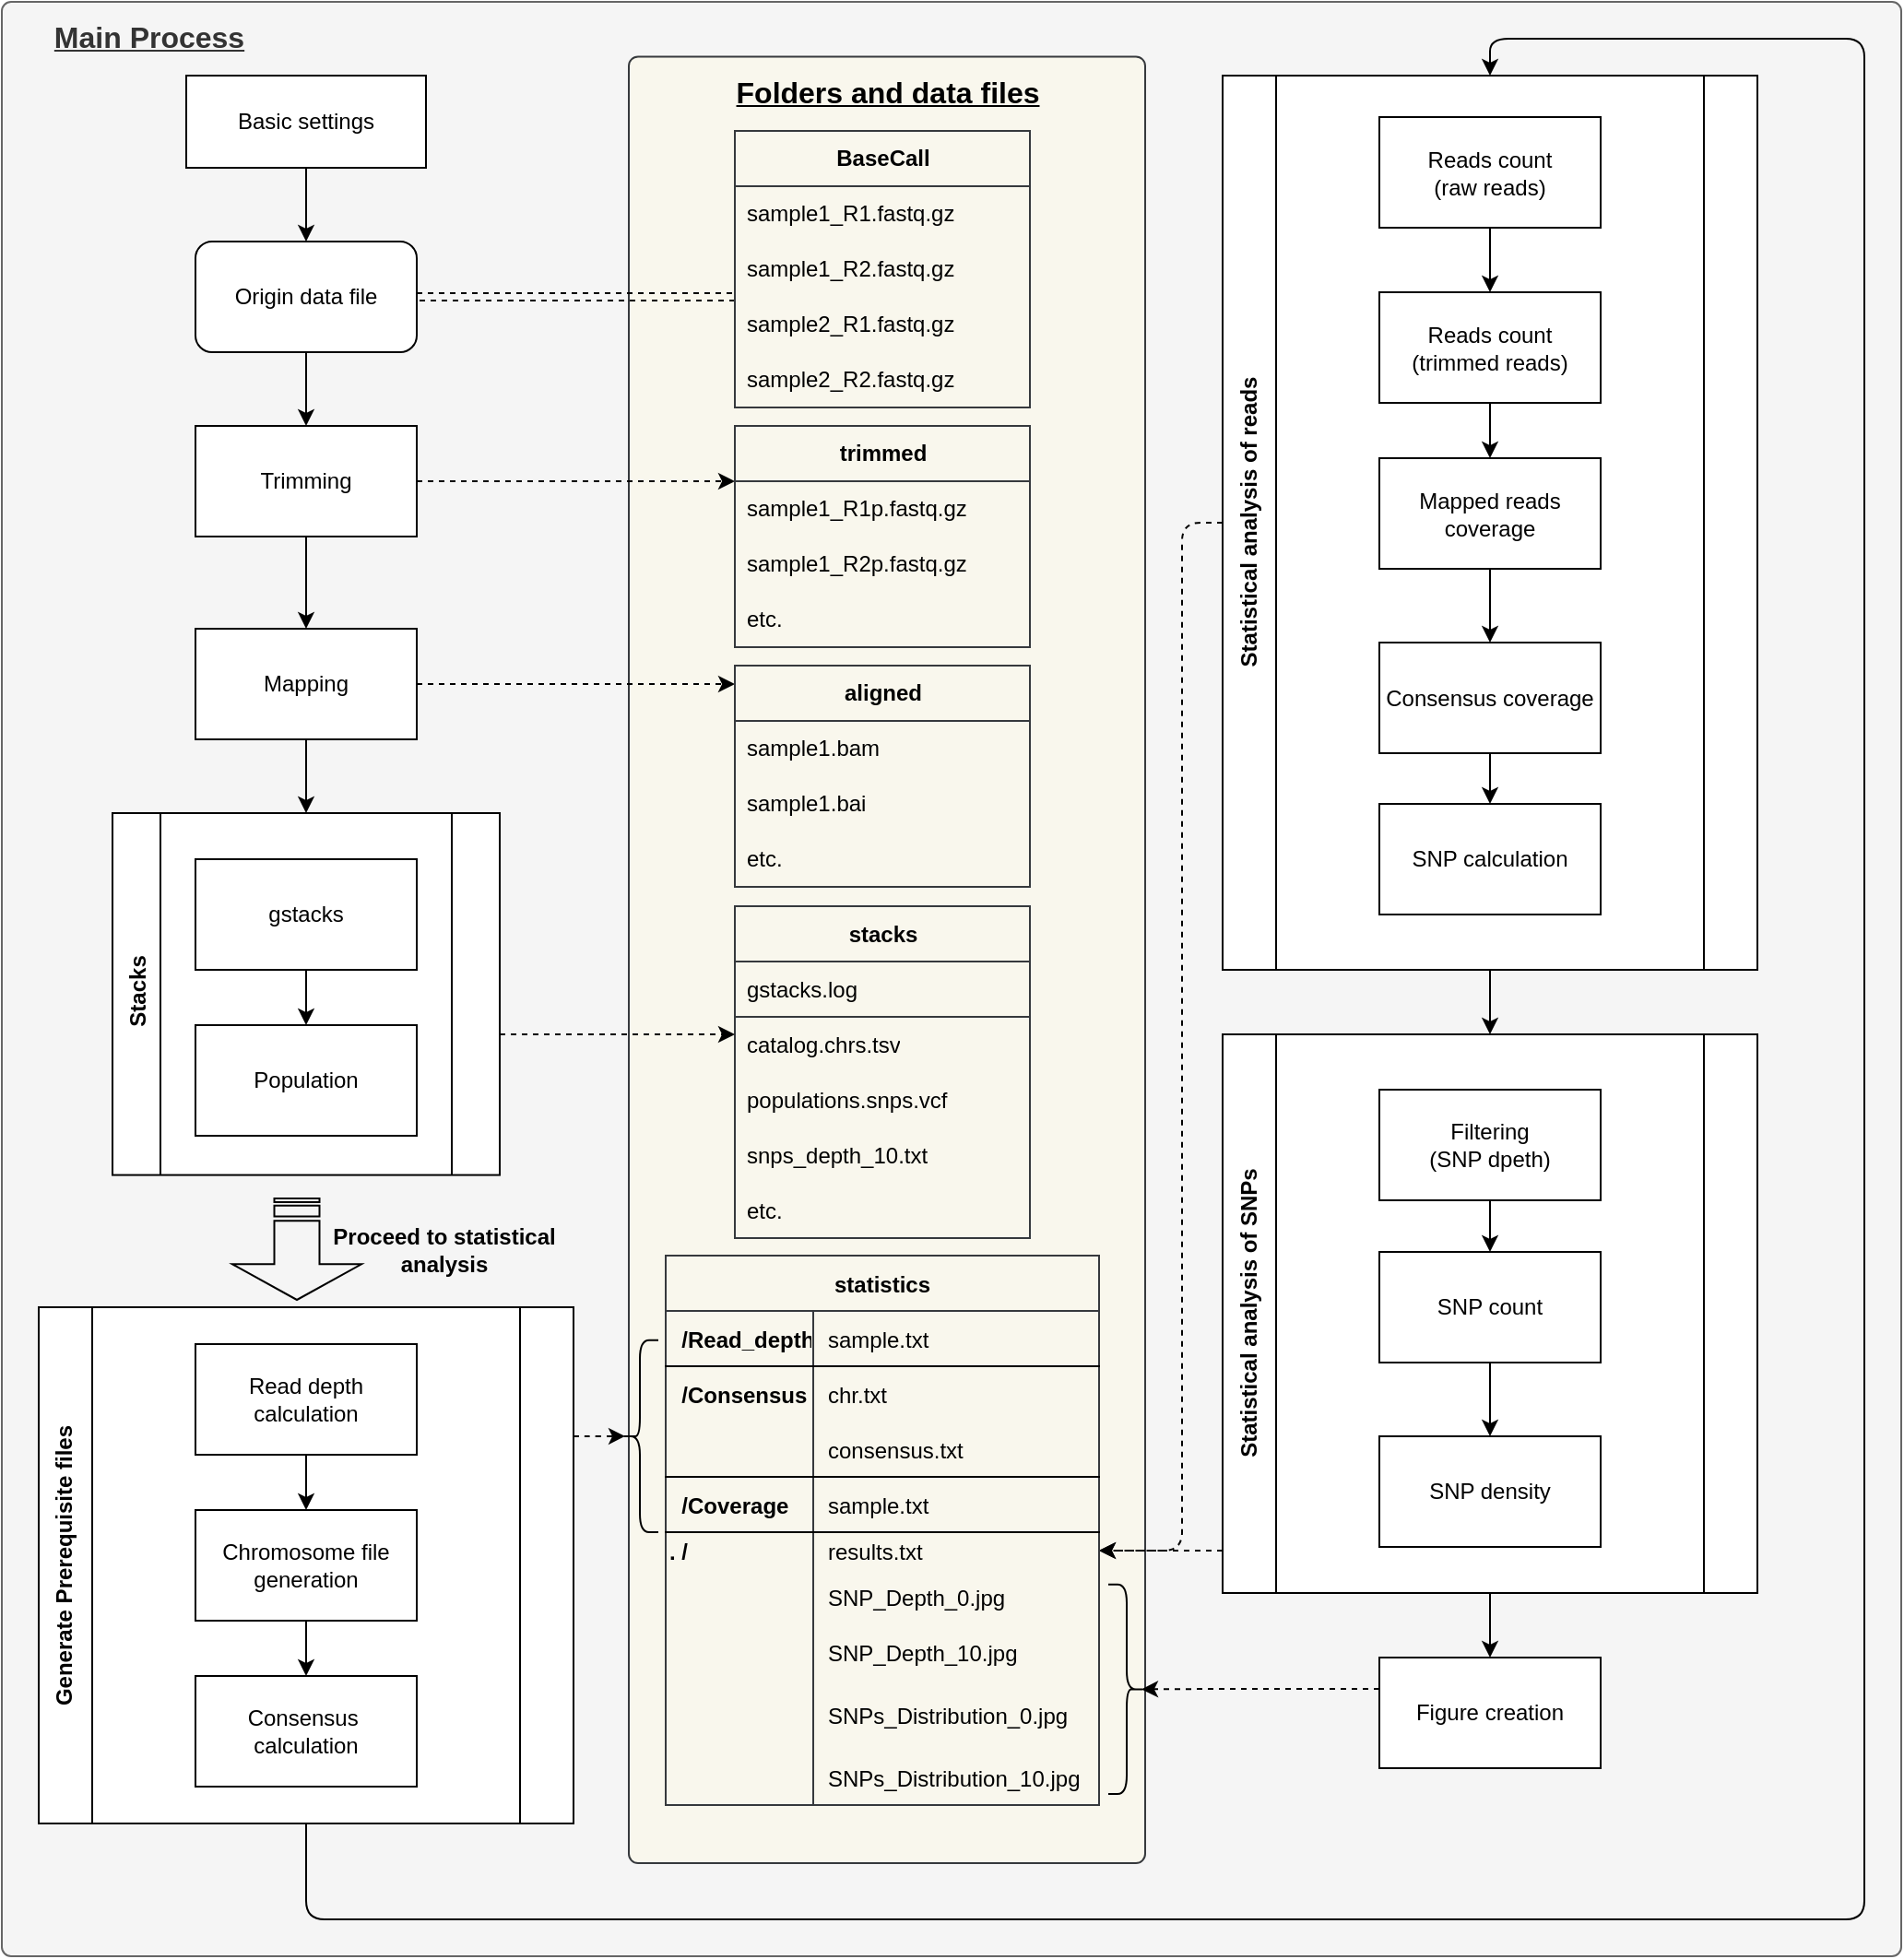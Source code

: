 <mxfile version="20.6.0" type="github">
  <diagram id="C5RBs43oDa-KdzZeNtuy" name="Page-1">
    <mxGraphModel dx="1645" dy="1059" grid="1" gridSize="10" guides="1" tooltips="1" connect="1" arrows="1" fold="1" page="1" pageScale="1" pageWidth="1169" pageHeight="827" math="0" shadow="0">
      <root>
        <mxCell id="WIyWlLk6GJQsqaUBKTNV-0" />
        <mxCell id="WIyWlLk6GJQsqaUBKTNV-1" parent="WIyWlLk6GJQsqaUBKTNV-0" />
        <mxCell id="ZqLwVkyyeCJWZtCOjeCk-284" value="" style="rounded=1;absoluteArcSize=1;html=1;arcSize=10;sketch=0;fillColor=#f5f5f5;fontColor=#333333;strokeColor=#666666;fontStyle=5;align=left;verticalAlign=top;fontSize=16;" vertex="1" parent="WIyWlLk6GJQsqaUBKTNV-1">
          <mxGeometry x="50" y="60" width="1030" height="1060" as="geometry" />
        </mxCell>
        <mxCell id="ZqLwVkyyeCJWZtCOjeCk-285" value="" style="html=1;shape=mxgraph.er.anchor;whiteSpace=wrap;sketch=0;fillColor=none;gradientColor=none;" vertex="1" parent="ZqLwVkyyeCJWZtCOjeCk-284">
          <mxGeometry width="515" height="1060.0" as="geometry" />
        </mxCell>
        <mxCell id="ZqLwVkyyeCJWZtCOjeCk-286" value="" style="rounded=1;absoluteArcSize=1;html=1;arcSize=10;whiteSpace=wrap;points=[];sketch=0;fillColor=#f9f7ed;strokeColor=#36393d;" vertex="1" parent="ZqLwVkyyeCJWZtCOjeCk-284">
          <mxGeometry x="340" y="29.72" width="280" height="979.807" as="geometry" />
        </mxCell>
        <mxCell id="ZqLwVkyyeCJWZtCOjeCk-289" value="" style="group" vertex="1" connectable="0" parent="ZqLwVkyyeCJWZtCOjeCk-284">
          <mxGeometry x="60" y="461.296" width="270" height="240.118" as="geometry" />
        </mxCell>
        <mxCell id="ZqLwVkyyeCJWZtCOjeCk-277" value="&lt;span style=&quot;&quot;&gt;Proceed to statistical analysis&lt;/span&gt;" style="text;html=1;strokeColor=none;fillColor=none;align=center;verticalAlign=middle;whiteSpace=wrap;rounded=0;sketch=0;fontStyle=1" vertex="1" parent="ZqLwVkyyeCJWZtCOjeCk-289">
          <mxGeometry x="100" y="200.483" width="160" height="29.444" as="geometry" />
        </mxCell>
        <mxCell id="ZqLwVkyyeCJWZtCOjeCk-268" value="Folders and data files" style="text;html=1;align=center;verticalAlign=middle;resizable=0;points=[];autosize=1;strokeColor=none;fillColor=none;sketch=0;fontStyle=5;fontSize=16;" vertex="1" parent="ZqLwVkyyeCJWZtCOjeCk-284">
          <mxGeometry x="385" y="33.681" width="190" height="30" as="geometry" />
        </mxCell>
        <mxCell id="ZqLwVkyyeCJWZtCOjeCk-260" value="" style="shape=curlyBracket;whiteSpace=wrap;html=1;rounded=1;flipH=1;labelPosition=right;verticalLabelPosition=middle;align=left;verticalAlign=middle;sketch=0;fillColor=none;gradientColor=none;rotation=-180;" vertex="1" parent="ZqLwVkyyeCJWZtCOjeCk-284">
          <mxGeometry x="336" y="725.911" width="20" height="104.107" as="geometry" />
        </mxCell>
        <mxCell id="ZqLwVkyyeCJWZtCOjeCk-213" value="" style="shape=curlyBracket;whiteSpace=wrap;html=1;rounded=1;flipH=1;labelPosition=right;verticalLabelPosition=middle;align=left;verticalAlign=middle;sketch=0;fillColor=none;gradientColor=none;" vertex="1" parent="ZqLwVkyyeCJWZtCOjeCk-284">
          <mxGeometry x="600" y="858.411" width="20" height="113.571" as="geometry" />
        </mxCell>
        <mxCell id="ZqLwVkyyeCJWZtCOjeCk-288" value="&lt;span style=&quot;white-space: pre;&quot;&gt;	&lt;/span&gt;Stacks" style="shape=process;whiteSpace=wrap;html=1;backgroundOutline=1;size=0.125;align=center;verticalAlign=top;horizontal=0;fontStyle=1" vertex="1" parent="ZqLwVkyyeCJWZtCOjeCk-284">
          <mxGeometry x="60" y="439.996" width="210" height="196.296" as="geometry" />
        </mxCell>
        <mxCell id="ZqLwVkyyeCJWZtCOjeCk-303" value="&lt;span style=&quot;color: rgb(51, 51, 51); font-weight: 700; text-align: left;&quot;&gt;	&lt;/span&gt;&lt;span style=&quot;color: rgb(51, 51, 51); font-weight: 700; text-align: left; text-decoration-line: underline;&quot;&gt;Main Process&lt;/span&gt;" style="text;html=1;strokeColor=none;fillColor=none;align=center;verticalAlign=middle;whiteSpace=wrap;rounded=0;dashed=1;sketch=0;fontSize=16;" vertex="1" parent="ZqLwVkyyeCJWZtCOjeCk-284">
          <mxGeometry x="10" y="3.68" width="140" height="30" as="geometry" />
        </mxCell>
        <mxCell id="ZqLwVkyyeCJWZtCOjeCk-13" style="rounded=0;orthogonalLoop=1;jettySize=auto;html=1;entryX=0.5;entryY=0;entryDx=0;entryDy=0;" edge="1" parent="WIyWlLk6GJQsqaUBKTNV-1" source="WIyWlLk6GJQsqaUBKTNV-3" target="ZqLwVkyyeCJWZtCOjeCk-4">
          <mxGeometry relative="1" as="geometry" />
        </mxCell>
        <mxCell id="ZqLwVkyyeCJWZtCOjeCk-234" style="edgeStyle=orthogonalEdgeStyle;orthogonalLoop=1;jettySize=auto;html=1;endArrow=none;endFill=0;shape=link;dashed=1;" edge="1" parent="WIyWlLk6GJQsqaUBKTNV-1" source="WIyWlLk6GJQsqaUBKTNV-3" target="ZqLwVkyyeCJWZtCOjeCk-22">
          <mxGeometry relative="1" as="geometry">
            <Array as="points">
              <mxPoint x="400" y="220" />
              <mxPoint x="400" y="220" />
            </Array>
          </mxGeometry>
        </mxCell>
        <mxCell id="WIyWlLk6GJQsqaUBKTNV-3" value="Origin data file" style="rounded=1;whiteSpace=wrap;html=1;fontSize=12;glass=0;strokeWidth=1;shadow=0;flipH=1;" parent="WIyWlLk6GJQsqaUBKTNV-1" vertex="1">
          <mxGeometry x="155" y="190" width="120" height="60" as="geometry" />
        </mxCell>
        <mxCell id="ZqLwVkyyeCJWZtCOjeCk-15" value="" style="edgeStyle=none;rounded=0;orthogonalLoop=1;jettySize=auto;html=1;" edge="1" parent="WIyWlLk6GJQsqaUBKTNV-1" source="ZqLwVkyyeCJWZtCOjeCk-4" target="ZqLwVkyyeCJWZtCOjeCk-14">
          <mxGeometry relative="1" as="geometry" />
        </mxCell>
        <mxCell id="ZqLwVkyyeCJWZtCOjeCk-290" style="edgeStyle=orthogonalEdgeStyle;orthogonalLoop=1;jettySize=auto;html=1;startArrow=none;startFill=0;endArrow=classic;endFill=1;dashed=1;" edge="1" parent="WIyWlLk6GJQsqaUBKTNV-1" source="ZqLwVkyyeCJWZtCOjeCk-4" target="ZqLwVkyyeCJWZtCOjeCk-6">
          <mxGeometry relative="1" as="geometry">
            <Array as="points">
              <mxPoint x="410" y="320" />
              <mxPoint x="410" y="320" />
            </Array>
          </mxGeometry>
        </mxCell>
        <mxCell id="ZqLwVkyyeCJWZtCOjeCk-4" value="Trimming" style="rounded=0;whiteSpace=wrap;html=1;flipH=1;" vertex="1" parent="WIyWlLk6GJQsqaUBKTNV-1">
          <mxGeometry x="155" y="290" width="120" height="60" as="geometry" />
        </mxCell>
        <mxCell id="ZqLwVkyyeCJWZtCOjeCk-6" value="trimmed" style="swimlane;fontStyle=1;childLayout=stackLayout;horizontal=1;startSize=30;horizontalStack=0;resizeParent=1;resizeParentMax=0;resizeLast=0;collapsible=1;marginBottom=0;whiteSpace=wrap;html=1;fillColor=#f9f7ed;strokeColor=#36393d;" vertex="1" parent="WIyWlLk6GJQsqaUBKTNV-1">
          <mxGeometry x="447.5" y="290" width="160" height="120" as="geometry" />
        </mxCell>
        <mxCell id="ZqLwVkyyeCJWZtCOjeCk-45" value="sample1_R1p.fastq.gz" style="text;strokeColor=none;fillColor=none;align=left;verticalAlign=middle;spacingLeft=4;spacingRight=4;overflow=hidden;points=[[0,0.5],[1,0.5]];portConstraint=eastwest;rotatable=0;whiteSpace=wrap;html=1;" vertex="1" parent="ZqLwVkyyeCJWZtCOjeCk-6">
          <mxGeometry y="30" width="160" height="30" as="geometry" />
        </mxCell>
        <mxCell id="ZqLwVkyyeCJWZtCOjeCk-46" value="sample1_R2p.fastq.gz" style="text;strokeColor=none;fillColor=none;align=left;verticalAlign=middle;spacingLeft=4;spacingRight=4;overflow=hidden;points=[[0,0.5],[1,0.5]];portConstraint=eastwest;rotatable=0;whiteSpace=wrap;html=1;" vertex="1" parent="ZqLwVkyyeCJWZtCOjeCk-6">
          <mxGeometry y="60" width="160" height="30" as="geometry" />
        </mxCell>
        <mxCell id="ZqLwVkyyeCJWZtCOjeCk-47" value="etc." style="text;strokeColor=none;fillColor=none;align=left;verticalAlign=middle;spacingLeft=4;spacingRight=4;overflow=hidden;points=[[0,0.5],[1,0.5]];portConstraint=eastwest;rotatable=0;whiteSpace=wrap;html=1;" vertex="1" parent="ZqLwVkyyeCJWZtCOjeCk-6">
          <mxGeometry y="90" width="160" height="30" as="geometry" />
        </mxCell>
        <mxCell id="ZqLwVkyyeCJWZtCOjeCk-17" value="" style="edgeStyle=none;rounded=0;orthogonalLoop=1;jettySize=auto;html=1;" edge="1" parent="WIyWlLk6GJQsqaUBKTNV-1" source="ZqLwVkyyeCJWZtCOjeCk-14">
          <mxGeometry relative="1" as="geometry">
            <mxPoint x="215" y="500" as="targetPoint" />
          </mxGeometry>
        </mxCell>
        <mxCell id="ZqLwVkyyeCJWZtCOjeCk-291" style="edgeStyle=orthogonalEdgeStyle;orthogonalLoop=1;jettySize=auto;html=1;startArrow=none;startFill=0;endArrow=classic;endFill=1;dashed=1;" edge="1" parent="WIyWlLk6GJQsqaUBKTNV-1" source="ZqLwVkyyeCJWZtCOjeCk-14" target="ZqLwVkyyeCJWZtCOjeCk-26">
          <mxGeometry relative="1" as="geometry">
            <Array as="points">
              <mxPoint x="410" y="430" />
              <mxPoint x="410" y="430" />
            </Array>
          </mxGeometry>
        </mxCell>
        <mxCell id="ZqLwVkyyeCJWZtCOjeCk-14" value="Mapping" style="whiteSpace=wrap;html=1;rounded=0;" vertex="1" parent="WIyWlLk6GJQsqaUBKTNV-1">
          <mxGeometry x="155" y="400" width="120" height="60" as="geometry" />
        </mxCell>
        <mxCell id="ZqLwVkyyeCJWZtCOjeCk-26" value="aligned" style="swimlane;fontStyle=1;childLayout=stackLayout;horizontal=1;startSize=30;horizontalStack=0;resizeParent=1;resizeParentMax=0;resizeLast=0;collapsible=1;marginBottom=0;whiteSpace=wrap;html=1;fillColor=#f9f7ed;strokeColor=#36393d;" vertex="1" parent="WIyWlLk6GJQsqaUBKTNV-1">
          <mxGeometry x="447.5" y="420" width="160" height="120" as="geometry" />
        </mxCell>
        <mxCell id="ZqLwVkyyeCJWZtCOjeCk-27" value="sample1.bam" style="text;strokeColor=none;fillColor=none;align=left;verticalAlign=middle;spacingLeft=4;spacingRight=4;overflow=hidden;points=[[0,0.5],[1,0.5]];portConstraint=eastwest;rotatable=0;whiteSpace=wrap;html=1;" vertex="1" parent="ZqLwVkyyeCJWZtCOjeCk-26">
          <mxGeometry y="30" width="160" height="30" as="geometry" />
        </mxCell>
        <mxCell id="ZqLwVkyyeCJWZtCOjeCk-28" value="sample1.bai" style="text;strokeColor=none;fillColor=none;align=left;verticalAlign=middle;spacingLeft=4;spacingRight=4;overflow=hidden;points=[[0,0.5],[1,0.5]];portConstraint=eastwest;rotatable=0;whiteSpace=wrap;html=1;" vertex="1" parent="ZqLwVkyyeCJWZtCOjeCk-26">
          <mxGeometry y="60" width="160" height="30" as="geometry" />
        </mxCell>
        <mxCell id="ZqLwVkyyeCJWZtCOjeCk-249" value="etc." style="text;strokeColor=none;fillColor=none;align=left;verticalAlign=middle;spacingLeft=4;spacingRight=4;overflow=hidden;points=[[0,0.5],[1,0.5]];portConstraint=eastwest;rotatable=0;whiteSpace=wrap;html=1;" vertex="1" parent="ZqLwVkyyeCJWZtCOjeCk-26">
          <mxGeometry y="90" width="160" height="30" as="geometry" />
        </mxCell>
        <mxCell id="ZqLwVkyyeCJWZtCOjeCk-30" value="stacks" style="swimlane;fontStyle=1;childLayout=stackLayout;horizontal=1;startSize=30;horizontalStack=0;resizeParent=1;resizeParentMax=0;resizeLast=0;collapsible=1;marginBottom=0;whiteSpace=wrap;html=1;fillColor=#f9f7ed;strokeColor=#36393d;" vertex="1" parent="WIyWlLk6GJQsqaUBKTNV-1">
          <mxGeometry x="447.5" y="550.5" width="160" height="180" as="geometry" />
        </mxCell>
        <mxCell id="ZqLwVkyyeCJWZtCOjeCk-252" value="gstacks.log" style="text;strokeColor=#36393d;fillColor=#f9f7ed;align=left;verticalAlign=middle;spacingLeft=4;spacingRight=4;overflow=hidden;points=[[0,0.5],[1,0.5]];portConstraint=eastwest;rotatable=0;whiteSpace=wrap;html=1;" vertex="1" parent="ZqLwVkyyeCJWZtCOjeCk-30">
          <mxGeometry y="30" width="160" height="30" as="geometry" />
        </mxCell>
        <mxCell id="ZqLwVkyyeCJWZtCOjeCk-31" value="catalog.chrs.tsv" style="text;strokeColor=none;fillColor=none;align=left;verticalAlign=middle;spacingLeft=4;spacingRight=4;overflow=hidden;points=[[0,0.5],[1,0.5]];portConstraint=eastwest;rotatable=0;whiteSpace=wrap;html=1;" vertex="1" parent="ZqLwVkyyeCJWZtCOjeCk-30">
          <mxGeometry y="60" width="160" height="30" as="geometry" />
        </mxCell>
        <mxCell id="ZqLwVkyyeCJWZtCOjeCk-33" value="populations.snps.vcf" style="text;strokeColor=none;fillColor=none;align=left;verticalAlign=middle;spacingLeft=4;spacingRight=4;overflow=hidden;points=[[0,0.5],[1,0.5]];portConstraint=eastwest;rotatable=0;whiteSpace=wrap;html=1;" vertex="1" parent="ZqLwVkyyeCJWZtCOjeCk-30">
          <mxGeometry y="90" width="160" height="30" as="geometry" />
        </mxCell>
        <mxCell id="ZqLwVkyyeCJWZtCOjeCk-250" value="snps_depth_10.txt" style="text;strokeColor=none;fillColor=none;align=left;verticalAlign=middle;spacingLeft=4;spacingRight=4;overflow=hidden;points=[[0,0.5],[1,0.5]];portConstraint=eastwest;rotatable=0;whiteSpace=wrap;html=1;" vertex="1" parent="ZqLwVkyyeCJWZtCOjeCk-30">
          <mxGeometry y="120" width="160" height="30" as="geometry" />
        </mxCell>
        <mxCell id="ZqLwVkyyeCJWZtCOjeCk-251" value="etc." style="text;strokeColor=none;fillColor=none;align=left;verticalAlign=middle;spacingLeft=4;spacingRight=4;overflow=hidden;points=[[0,0.5],[1,0.5]];portConstraint=eastwest;rotatable=0;whiteSpace=wrap;html=1;" vertex="1" parent="ZqLwVkyyeCJWZtCOjeCk-30">
          <mxGeometry y="150" width="160" height="30" as="geometry" />
        </mxCell>
        <mxCell id="ZqLwVkyyeCJWZtCOjeCk-16" value="gstacks" style="whiteSpace=wrap;html=1;rounded=0;" vertex="1" parent="WIyWlLk6GJQsqaUBKTNV-1">
          <mxGeometry x="155" y="525" width="120" height="60" as="geometry" />
        </mxCell>
        <mxCell id="ZqLwVkyyeCJWZtCOjeCk-21" style="edgeStyle=none;rounded=0;orthogonalLoop=1;jettySize=auto;html=1;" edge="1" parent="WIyWlLk6GJQsqaUBKTNV-1" source="ZqLwVkyyeCJWZtCOjeCk-16" target="ZqLwVkyyeCJWZtCOjeCk-20">
          <mxGeometry relative="1" as="geometry" />
        </mxCell>
        <mxCell id="ZqLwVkyyeCJWZtCOjeCk-20" value="Population" style="whiteSpace=wrap;html=1;rounded=0;" vertex="1" parent="WIyWlLk6GJQsqaUBKTNV-1">
          <mxGeometry x="155" y="615" width="120" height="60" as="geometry" />
        </mxCell>
        <mxCell id="ZqLwVkyyeCJWZtCOjeCk-295" style="edgeStyle=orthogonalEdgeStyle;orthogonalLoop=1;jettySize=auto;html=1;entryX=0.1;entryY=0.5;entryDx=0;entryDy=0;entryPerimeter=0;fontSize=16;startArrow=none;startFill=0;endArrow=classic;endFill=1;dashed=1;" edge="1" parent="WIyWlLk6GJQsqaUBKTNV-1" source="ZqLwVkyyeCJWZtCOjeCk-59" target="ZqLwVkyyeCJWZtCOjeCk-213">
          <mxGeometry relative="1" as="geometry">
            <Array as="points">
              <mxPoint x="710" y="975" />
              <mxPoint x="710" y="975" />
            </Array>
          </mxGeometry>
        </mxCell>
        <mxCell id="ZqLwVkyyeCJWZtCOjeCk-59" value="Figure creation" style="whiteSpace=wrap;html=1;" vertex="1" parent="WIyWlLk6GJQsqaUBKTNV-1">
          <mxGeometry x="797" y="958" width="120" height="60" as="geometry" />
        </mxCell>
        <mxCell id="ZqLwVkyyeCJWZtCOjeCk-272" style="edgeStyle=orthogonalEdgeStyle;orthogonalLoop=1;jettySize=auto;html=1;entryX=0.5;entryY=0;entryDx=0;entryDy=0;startArrow=none;startFill=0;endArrow=classic;endFill=1;" edge="1" parent="WIyWlLk6GJQsqaUBKTNV-1" source="ZqLwVkyyeCJWZtCOjeCk-71" target="ZqLwVkyyeCJWZtCOjeCk-78">
          <mxGeometry relative="1" as="geometry">
            <Array as="points">
              <mxPoint x="215" y="1100" />
              <mxPoint x="1060" y="1100" />
              <mxPoint x="1060" y="80" />
              <mxPoint x="857" y="80" />
            </Array>
          </mxGeometry>
        </mxCell>
        <mxCell id="ZqLwVkyyeCJWZtCOjeCk-301" style="edgeStyle=orthogonalEdgeStyle;orthogonalLoop=1;jettySize=auto;html=1;entryX=0.1;entryY=0.5;entryDx=0;entryDy=0;entryPerimeter=0;dashed=1;fontSize=16;startArrow=none;startFill=0;endArrow=classic;endFill=1;" edge="1" parent="WIyWlLk6GJQsqaUBKTNV-1" source="ZqLwVkyyeCJWZtCOjeCk-71" target="ZqLwVkyyeCJWZtCOjeCk-260">
          <mxGeometry relative="1" as="geometry">
            <Array as="points">
              <mxPoint x="370" y="838" />
              <mxPoint x="370" y="838" />
            </Array>
          </mxGeometry>
        </mxCell>
        <mxCell id="ZqLwVkyyeCJWZtCOjeCk-71" value="Generate Prerequisite files" style="shape=process;whiteSpace=wrap;html=1;backgroundOutline=1;horizontal=0;verticalAlign=top;fontStyle=1" vertex="1" parent="WIyWlLk6GJQsqaUBKTNV-1">
          <mxGeometry x="70" y="768" width="290" height="280" as="geometry" />
        </mxCell>
        <mxCell id="ZqLwVkyyeCJWZtCOjeCk-74" value="" style="rounded=0;orthogonalLoop=1;jettySize=auto;html=1;endArrow=classic;endFill=1;elbow=horizontal;exitX=0.5;exitY=1;exitDx=0;exitDy=0;entryX=0.5;entryY=0;entryDx=0;entryDy=0;" edge="1" parent="WIyWlLk6GJQsqaUBKTNV-1" source="ZqLwVkyyeCJWZtCOjeCk-72" target="ZqLwVkyyeCJWZtCOjeCk-73">
          <mxGeometry relative="1" as="geometry" />
        </mxCell>
        <mxCell id="ZqLwVkyyeCJWZtCOjeCk-72" value="Read depth calculation" style="rounded=0;whiteSpace=wrap;html=1;" vertex="1" parent="WIyWlLk6GJQsqaUBKTNV-1">
          <mxGeometry x="155" y="788" width="120" height="60" as="geometry" />
        </mxCell>
        <mxCell id="ZqLwVkyyeCJWZtCOjeCk-76" value="" style="edgeStyle=none;rounded=0;orthogonalLoop=1;jettySize=auto;html=1;endArrow=classic;endFill=1;elbow=vertical;" edge="1" parent="WIyWlLk6GJQsqaUBKTNV-1" source="ZqLwVkyyeCJWZtCOjeCk-73" target="ZqLwVkyyeCJWZtCOjeCk-75">
          <mxGeometry relative="1" as="geometry" />
        </mxCell>
        <mxCell id="ZqLwVkyyeCJWZtCOjeCk-73" value="Chromosome file generation" style="rounded=0;whiteSpace=wrap;html=1;" vertex="1" parent="WIyWlLk6GJQsqaUBKTNV-1">
          <mxGeometry x="155" y="878" width="120" height="60" as="geometry" />
        </mxCell>
        <mxCell id="ZqLwVkyyeCJWZtCOjeCk-75" value="Consensus&amp;nbsp; calculation" style="rounded=0;whiteSpace=wrap;html=1;" vertex="1" parent="WIyWlLk6GJQsqaUBKTNV-1">
          <mxGeometry x="155" y="968" width="120" height="60" as="geometry" />
        </mxCell>
        <mxCell id="ZqLwVkyyeCJWZtCOjeCk-244" value="" style="edgeStyle=orthogonalEdgeStyle;orthogonalLoop=1;jettySize=auto;html=1;endArrow=classic;endFill=1;" edge="1" parent="WIyWlLk6GJQsqaUBKTNV-1" source="ZqLwVkyyeCJWZtCOjeCk-77" target="WIyWlLk6GJQsqaUBKTNV-3">
          <mxGeometry relative="1" as="geometry" />
        </mxCell>
        <mxCell id="ZqLwVkyyeCJWZtCOjeCk-77" value="Basic settings" style="rounded=0;whiteSpace=wrap;html=1;fontStyle=0" vertex="1" parent="WIyWlLk6GJQsqaUBKTNV-1">
          <mxGeometry x="150" y="100" width="130" height="50" as="geometry" />
        </mxCell>
        <mxCell id="ZqLwVkyyeCJWZtCOjeCk-107" style="edgeStyle=orthogonalEdgeStyle;orthogonalLoop=1;jettySize=auto;html=1;entryX=0.5;entryY=0;entryDx=0;entryDy=0;" edge="1" parent="WIyWlLk6GJQsqaUBKTNV-1" source="ZqLwVkyyeCJWZtCOjeCk-78" target="ZqLwVkyyeCJWZtCOjeCk-94">
          <mxGeometry relative="1" as="geometry" />
        </mxCell>
        <mxCell id="ZqLwVkyyeCJWZtCOjeCk-300" style="edgeStyle=orthogonalEdgeStyle;orthogonalLoop=1;jettySize=auto;html=1;dashed=1;fontSize=16;startArrow=none;startFill=0;endArrow=classic;endFill=1;" edge="1" parent="WIyWlLk6GJQsqaUBKTNV-1" source="ZqLwVkyyeCJWZtCOjeCk-78" target="ZqLwVkyyeCJWZtCOjeCk-175">
          <mxGeometry relative="1" as="geometry">
            <Array as="points">
              <mxPoint x="690" y="342" />
              <mxPoint x="690" y="900" />
            </Array>
          </mxGeometry>
        </mxCell>
        <mxCell id="ZqLwVkyyeCJWZtCOjeCk-78" value="Statistical analysis of reads" style="shape=process;whiteSpace=wrap;html=1;backgroundOutline=1;horizontal=0;verticalAlign=top;fontStyle=1" vertex="1" parent="WIyWlLk6GJQsqaUBKTNV-1">
          <mxGeometry x="712" y="100" width="290" height="485" as="geometry" />
        </mxCell>
        <mxCell id="ZqLwVkyyeCJWZtCOjeCk-87" value="" style="edgeStyle=none;rounded=0;orthogonalLoop=1;jettySize=auto;html=1;fontFamily=Helvetica;endArrow=classic;endFill=1;elbow=vertical;" edge="1" parent="WIyWlLk6GJQsqaUBKTNV-1" source="ZqLwVkyyeCJWZtCOjeCk-82" target="ZqLwVkyyeCJWZtCOjeCk-86">
          <mxGeometry relative="1" as="geometry" />
        </mxCell>
        <mxCell id="ZqLwVkyyeCJWZtCOjeCk-82" value="Reads count&lt;br&gt;(trimmed reads)" style="rounded=0;whiteSpace=wrap;html=1;" vertex="1" parent="WIyWlLk6GJQsqaUBKTNV-1">
          <mxGeometry x="797" y="217.5" width="120" height="60" as="geometry" />
        </mxCell>
        <mxCell id="ZqLwVkyyeCJWZtCOjeCk-99" style="edgeStyle=none;rounded=0;orthogonalLoop=1;jettySize=auto;html=1;entryX=0.5;entryY=0;entryDx=0;entryDy=0;fontFamily=Helvetica;endArrow=classic;endFill=1;elbow=vertical;" edge="1" parent="WIyWlLk6GJQsqaUBKTNV-1" source="ZqLwVkyyeCJWZtCOjeCk-85" target="ZqLwVkyyeCJWZtCOjeCk-82">
          <mxGeometry relative="1" as="geometry" />
        </mxCell>
        <mxCell id="ZqLwVkyyeCJWZtCOjeCk-85" value="Reads count&lt;br&gt;(raw reads)" style="rounded=0;whiteSpace=wrap;html=1;" vertex="1" parent="WIyWlLk6GJQsqaUBKTNV-1">
          <mxGeometry x="797" y="122.5" width="120" height="60" as="geometry" />
        </mxCell>
        <mxCell id="ZqLwVkyyeCJWZtCOjeCk-89" value="" style="edgeStyle=none;rounded=0;orthogonalLoop=1;jettySize=auto;html=1;fontFamily=Helvetica;endArrow=classic;endFill=1;elbow=vertical;" edge="1" parent="WIyWlLk6GJQsqaUBKTNV-1" source="ZqLwVkyyeCJWZtCOjeCk-86" target="ZqLwVkyyeCJWZtCOjeCk-88">
          <mxGeometry relative="1" as="geometry" />
        </mxCell>
        <mxCell id="ZqLwVkyyeCJWZtCOjeCk-86" value="Mapped reads coverage" style="rounded=0;whiteSpace=wrap;html=1;" vertex="1" parent="WIyWlLk6GJQsqaUBKTNV-1">
          <mxGeometry x="797" y="307.5" width="120" height="60" as="geometry" />
        </mxCell>
        <mxCell id="ZqLwVkyyeCJWZtCOjeCk-100" style="edgeStyle=none;rounded=0;orthogonalLoop=1;jettySize=auto;html=1;entryX=0.5;entryY=0;entryDx=0;entryDy=0;fontFamily=Helvetica;endArrow=classic;endFill=1;elbow=vertical;" edge="1" parent="WIyWlLk6GJQsqaUBKTNV-1" source="ZqLwVkyyeCJWZtCOjeCk-88" target="ZqLwVkyyeCJWZtCOjeCk-57">
          <mxGeometry relative="1" as="geometry" />
        </mxCell>
        <mxCell id="ZqLwVkyyeCJWZtCOjeCk-88" value="Consensus coverage" style="rounded=0;whiteSpace=wrap;html=1;" vertex="1" parent="WIyWlLk6GJQsqaUBKTNV-1">
          <mxGeometry x="797" y="407.5" width="120" height="60" as="geometry" />
        </mxCell>
        <mxCell id="ZqLwVkyyeCJWZtCOjeCk-57" value="SNP calculation" style="whiteSpace=wrap;html=1;" vertex="1" parent="WIyWlLk6GJQsqaUBKTNV-1">
          <mxGeometry x="797" y="495" width="120" height="60" as="geometry" />
        </mxCell>
        <mxCell id="ZqLwVkyyeCJWZtCOjeCk-110" value="" style="edgeStyle=orthogonalEdgeStyle;orthogonalLoop=1;jettySize=auto;html=1;" edge="1" parent="WIyWlLk6GJQsqaUBKTNV-1" source="ZqLwVkyyeCJWZtCOjeCk-94" target="ZqLwVkyyeCJWZtCOjeCk-59">
          <mxGeometry relative="1" as="geometry" />
        </mxCell>
        <mxCell id="ZqLwVkyyeCJWZtCOjeCk-299" style="edgeStyle=orthogonalEdgeStyle;orthogonalLoop=1;jettySize=auto;html=1;dashed=1;fontSize=16;startArrow=none;startFill=0;endArrow=classic;endFill=1;" edge="1" parent="WIyWlLk6GJQsqaUBKTNV-1" source="ZqLwVkyyeCJWZtCOjeCk-94" target="ZqLwVkyyeCJWZtCOjeCk-175">
          <mxGeometry relative="1" as="geometry">
            <Array as="points">
              <mxPoint x="680" y="900" />
              <mxPoint x="680" y="900" />
            </Array>
          </mxGeometry>
        </mxCell>
        <mxCell id="ZqLwVkyyeCJWZtCOjeCk-94" value="Statistical analysis of SNPs" style="shape=process;whiteSpace=wrap;html=1;backgroundOutline=1;horizontal=0;verticalAlign=top;fontStyle=1" vertex="1" parent="WIyWlLk6GJQsqaUBKTNV-1">
          <mxGeometry x="712" y="620" width="290" height="303" as="geometry" />
        </mxCell>
        <mxCell id="ZqLwVkyyeCJWZtCOjeCk-302" value="" style="edgeStyle=orthogonalEdgeStyle;orthogonalLoop=1;jettySize=auto;html=1;fontSize=16;startArrow=none;startFill=0;endArrow=classic;endFill=1;" edge="1" parent="WIyWlLk6GJQsqaUBKTNV-1" source="ZqLwVkyyeCJWZtCOjeCk-92" target="ZqLwVkyyeCJWZtCOjeCk-95">
          <mxGeometry relative="1" as="geometry" />
        </mxCell>
        <mxCell id="ZqLwVkyyeCJWZtCOjeCk-92" value="Filtering&lt;br&gt;(SNP dpeth)" style="whiteSpace=wrap;html=1;" vertex="1" parent="WIyWlLk6GJQsqaUBKTNV-1">
          <mxGeometry x="797" y="650" width="120" height="60" as="geometry" />
        </mxCell>
        <mxCell id="ZqLwVkyyeCJWZtCOjeCk-97" value="" style="edgeStyle=none;rounded=0;orthogonalLoop=1;jettySize=auto;html=1;fontFamily=Helvetica;endArrow=classic;endFill=1;elbow=vertical;" edge="1" parent="WIyWlLk6GJQsqaUBKTNV-1" source="ZqLwVkyyeCJWZtCOjeCk-95" target="ZqLwVkyyeCJWZtCOjeCk-96">
          <mxGeometry relative="1" as="geometry" />
        </mxCell>
        <mxCell id="ZqLwVkyyeCJWZtCOjeCk-95" value="SNP count" style="whiteSpace=wrap;html=1;fontFamily=Helvetica;" vertex="1" parent="WIyWlLk6GJQsqaUBKTNV-1">
          <mxGeometry x="797" y="738" width="120" height="60" as="geometry" />
        </mxCell>
        <mxCell id="ZqLwVkyyeCJWZtCOjeCk-96" value="SNP density" style="whiteSpace=wrap;html=1;fontFamily=Helvetica;" vertex="1" parent="WIyWlLk6GJQsqaUBKTNV-1">
          <mxGeometry x="797" y="838" width="120" height="60" as="geometry" />
        </mxCell>
        <mxCell id="ZqLwVkyyeCJWZtCOjeCk-168" value="statistics" style="shape=table;startSize=30;container=1;collapsible=1;childLayout=tableLayout;fixedRows=1;rowLines=0;fontStyle=1;align=center;resizeLast=1;fillColor=#f9f7ed;strokeColor=#36393d;" vertex="1" parent="WIyWlLk6GJQsqaUBKTNV-1">
          <mxGeometry x="410" y="740" width="235" height="298" as="geometry" />
        </mxCell>
        <mxCell id="ZqLwVkyyeCJWZtCOjeCk-184" value="" style="shape=tableRow;horizontal=0;startSize=0;swimlaneHead=0;swimlaneBody=0;fillColor=none;collapsible=0;dropTarget=0;points=[[0,0.5],[1,0.5]];portConstraint=eastwest;top=0;left=0;right=0;bottom=1;" vertex="1" parent="ZqLwVkyyeCJWZtCOjeCk-168">
          <mxGeometry y="30" width="235" height="30" as="geometry" />
        </mxCell>
        <mxCell id="ZqLwVkyyeCJWZtCOjeCk-185" value="  /Read_depth" style="shape=partialRectangle;connectable=0;fillColor=none;top=0;left=0;bottom=0;right=0;fontStyle=1;overflow=hidden;align=left;" vertex="1" parent="ZqLwVkyyeCJWZtCOjeCk-184">
          <mxGeometry width="80" height="30" as="geometry">
            <mxRectangle width="80" height="30" as="alternateBounds" />
          </mxGeometry>
        </mxCell>
        <mxCell id="ZqLwVkyyeCJWZtCOjeCk-186" value="sample.txt" style="shape=partialRectangle;connectable=0;fillColor=none;top=0;left=0;bottom=0;right=0;align=left;spacingLeft=6;fontStyle=0;overflow=hidden;" vertex="1" parent="ZqLwVkyyeCJWZtCOjeCk-184">
          <mxGeometry x="80" width="155" height="30" as="geometry">
            <mxRectangle width="155" height="30" as="alternateBounds" />
          </mxGeometry>
        </mxCell>
        <mxCell id="ZqLwVkyyeCJWZtCOjeCk-169" value="" style="shape=tableRow;horizontal=0;startSize=0;swimlaneHead=0;swimlaneBody=0;fillColor=none;collapsible=0;dropTarget=0;points=[[0,0.5],[1,0.5]];portConstraint=eastwest;top=0;left=0;right=0;bottom=0;" vertex="1" parent="ZqLwVkyyeCJWZtCOjeCk-168">
          <mxGeometry y="60" width="235" height="30" as="geometry" />
        </mxCell>
        <mxCell id="ZqLwVkyyeCJWZtCOjeCk-170" value="  /Consensus" style="shape=partialRectangle;connectable=0;fillColor=none;top=0;left=0;bottom=0;right=0;fontStyle=1;overflow=hidden;align=left;" vertex="1" parent="ZqLwVkyyeCJWZtCOjeCk-169">
          <mxGeometry width="80" height="30" as="geometry">
            <mxRectangle width="80" height="30" as="alternateBounds" />
          </mxGeometry>
        </mxCell>
        <mxCell id="ZqLwVkyyeCJWZtCOjeCk-171" value="chr.txt" style="shape=partialRectangle;connectable=0;fillColor=none;top=0;left=0;bottom=0;right=0;align=left;spacingLeft=6;fontStyle=0;overflow=hidden;" vertex="1" parent="ZqLwVkyyeCJWZtCOjeCk-169">
          <mxGeometry x="80" width="155" height="30" as="geometry">
            <mxRectangle width="155" height="30" as="alternateBounds" />
          </mxGeometry>
        </mxCell>
        <mxCell id="ZqLwVkyyeCJWZtCOjeCk-172" value="" style="shape=tableRow;horizontal=0;startSize=0;swimlaneHead=0;swimlaneBody=0;fillColor=none;collapsible=0;dropTarget=0;points=[[0,0.5],[1,0.5]];portConstraint=eastwest;top=0;left=0;right=0;bottom=1;" vertex="1" parent="ZqLwVkyyeCJWZtCOjeCk-168">
          <mxGeometry y="90" width="235" height="30" as="geometry" />
        </mxCell>
        <mxCell id="ZqLwVkyyeCJWZtCOjeCk-173" value="" style="shape=partialRectangle;connectable=0;fillColor=none;top=0;left=0;bottom=0;right=0;fontStyle=1;overflow=hidden;align=left;" vertex="1" parent="ZqLwVkyyeCJWZtCOjeCk-172">
          <mxGeometry width="80" height="30" as="geometry">
            <mxRectangle width="80" height="30" as="alternateBounds" />
          </mxGeometry>
        </mxCell>
        <mxCell id="ZqLwVkyyeCJWZtCOjeCk-174" value="consensus.txt" style="shape=partialRectangle;connectable=0;fillColor=none;top=0;left=0;bottom=0;right=0;align=left;spacingLeft=6;fontStyle=0;overflow=hidden;" vertex="1" parent="ZqLwVkyyeCJWZtCOjeCk-172">
          <mxGeometry x="80" width="155" height="30" as="geometry">
            <mxRectangle width="155" height="30" as="alternateBounds" />
          </mxGeometry>
        </mxCell>
        <mxCell id="ZqLwVkyyeCJWZtCOjeCk-187" value="" style="shape=tableRow;horizontal=0;startSize=0;swimlaneHead=0;swimlaneBody=0;fillColor=none;collapsible=0;dropTarget=0;points=[[0,0.5],[1,0.5]];portConstraint=eastwest;top=0;left=0;right=0;bottom=1;" vertex="1" parent="ZqLwVkyyeCJWZtCOjeCk-168">
          <mxGeometry y="120" width="235" height="30" as="geometry" />
        </mxCell>
        <mxCell id="ZqLwVkyyeCJWZtCOjeCk-188" value="  /Coverage" style="shape=partialRectangle;connectable=0;fillColor=none;top=0;left=0;bottom=0;right=0;fontStyle=1;overflow=hidden;align=left;" vertex="1" parent="ZqLwVkyyeCJWZtCOjeCk-187">
          <mxGeometry width="80" height="30" as="geometry">
            <mxRectangle width="80" height="30" as="alternateBounds" />
          </mxGeometry>
        </mxCell>
        <mxCell id="ZqLwVkyyeCJWZtCOjeCk-189" value="sample.txt" style="shape=partialRectangle;connectable=0;fillColor=none;top=0;left=0;bottom=0;right=0;align=left;spacingLeft=6;fontStyle=0;overflow=hidden;" vertex="1" parent="ZqLwVkyyeCJWZtCOjeCk-187">
          <mxGeometry x="80" width="155" height="30" as="geometry">
            <mxRectangle width="155" height="30" as="alternateBounds" />
          </mxGeometry>
        </mxCell>
        <mxCell id="ZqLwVkyyeCJWZtCOjeCk-175" value="" style="shape=tableRow;horizontal=0;startSize=0;swimlaneHead=0;swimlaneBody=0;fillColor=none;collapsible=0;dropTarget=0;points=[[0,0.5],[1,0.5]];portConstraint=eastwest;top=0;left=0;right=0;bottom=0;fontStyle=1" vertex="1" parent="ZqLwVkyyeCJWZtCOjeCk-168">
          <mxGeometry y="150" width="235" height="20" as="geometry" />
        </mxCell>
        <mxCell id="ZqLwVkyyeCJWZtCOjeCk-176" value=". /" style="shape=partialRectangle;connectable=0;fillColor=none;top=0;left=0;bottom=0;right=0;editable=1;overflow=hidden;fontStyle=1;align=left;" vertex="1" parent="ZqLwVkyyeCJWZtCOjeCk-175">
          <mxGeometry width="80" height="20" as="geometry">
            <mxRectangle width="80" height="20" as="alternateBounds" />
          </mxGeometry>
        </mxCell>
        <mxCell id="ZqLwVkyyeCJWZtCOjeCk-177" value="results.txt" style="shape=partialRectangle;connectable=0;fillColor=none;top=0;left=0;bottom=0;right=0;align=left;spacingLeft=6;overflow=hidden;" vertex="1" parent="ZqLwVkyyeCJWZtCOjeCk-175">
          <mxGeometry x="80" width="155" height="20" as="geometry">
            <mxRectangle width="155" height="20" as="alternateBounds" />
          </mxGeometry>
        </mxCell>
        <mxCell id="ZqLwVkyyeCJWZtCOjeCk-178" value="" style="shape=tableRow;horizontal=0;startSize=0;swimlaneHead=0;swimlaneBody=0;fillColor=none;collapsible=0;dropTarget=0;points=[[0,0.5],[1,0.5]];portConstraint=eastwest;top=0;left=0;right=0;bottom=0;" vertex="1" parent="ZqLwVkyyeCJWZtCOjeCk-168">
          <mxGeometry y="170" width="235" height="30" as="geometry" />
        </mxCell>
        <mxCell id="ZqLwVkyyeCJWZtCOjeCk-179" value="" style="shape=partialRectangle;connectable=0;fillColor=none;top=0;left=0;bottom=0;right=0;editable=1;overflow=hidden;" vertex="1" parent="ZqLwVkyyeCJWZtCOjeCk-178">
          <mxGeometry width="80" height="30" as="geometry">
            <mxRectangle width="80" height="30" as="alternateBounds" />
          </mxGeometry>
        </mxCell>
        <mxCell id="ZqLwVkyyeCJWZtCOjeCk-180" value="SNP_Depth_0.jpg" style="shape=partialRectangle;connectable=0;fillColor=none;top=0;left=0;bottom=0;right=0;align=left;spacingLeft=6;overflow=hidden;" vertex="1" parent="ZqLwVkyyeCJWZtCOjeCk-178">
          <mxGeometry x="80" width="155" height="30" as="geometry">
            <mxRectangle width="155" height="30" as="alternateBounds" />
          </mxGeometry>
        </mxCell>
        <mxCell id="ZqLwVkyyeCJWZtCOjeCk-181" value="" style="shape=tableRow;horizontal=0;startSize=0;swimlaneHead=0;swimlaneBody=0;fillColor=none;collapsible=0;dropTarget=0;points=[[0,0.5],[1,0.5]];portConstraint=eastwest;top=0;left=0;right=0;bottom=0;" vertex="1" parent="ZqLwVkyyeCJWZtCOjeCk-168">
          <mxGeometry y="200" width="235" height="30" as="geometry" />
        </mxCell>
        <mxCell id="ZqLwVkyyeCJWZtCOjeCk-182" value="" style="shape=partialRectangle;connectable=0;fillColor=none;top=0;left=0;bottom=0;right=0;editable=1;overflow=hidden;" vertex="1" parent="ZqLwVkyyeCJWZtCOjeCk-181">
          <mxGeometry width="80" height="30" as="geometry">
            <mxRectangle width="80" height="30" as="alternateBounds" />
          </mxGeometry>
        </mxCell>
        <mxCell id="ZqLwVkyyeCJWZtCOjeCk-183" value="SNP_Depth_10.jpg" style="shape=partialRectangle;connectable=0;fillColor=none;top=0;left=0;bottom=0;right=0;align=left;spacingLeft=6;overflow=hidden;" vertex="1" parent="ZqLwVkyyeCJWZtCOjeCk-181">
          <mxGeometry x="80" width="155" height="30" as="geometry">
            <mxRectangle width="155" height="30" as="alternateBounds" />
          </mxGeometry>
        </mxCell>
        <mxCell id="ZqLwVkyyeCJWZtCOjeCk-195" value="" style="shape=tableRow;horizontal=0;startSize=0;swimlaneHead=0;swimlaneBody=0;fillColor=none;collapsible=0;dropTarget=0;points=[[0,0.5],[1,0.5]];portConstraint=eastwest;top=0;left=0;right=0;bottom=0;" vertex="1" parent="ZqLwVkyyeCJWZtCOjeCk-168">
          <mxGeometry y="230" width="235" height="38" as="geometry" />
        </mxCell>
        <mxCell id="ZqLwVkyyeCJWZtCOjeCk-196" value="" style="shape=partialRectangle;connectable=0;fillColor=none;top=0;left=0;bottom=0;right=0;editable=1;overflow=hidden;" vertex="1" parent="ZqLwVkyyeCJWZtCOjeCk-195">
          <mxGeometry width="80" height="38" as="geometry">
            <mxRectangle width="80" height="38" as="alternateBounds" />
          </mxGeometry>
        </mxCell>
        <mxCell id="ZqLwVkyyeCJWZtCOjeCk-197" value="SNPs_Distribution_0.jpg" style="shape=partialRectangle;connectable=0;fillColor=none;top=0;left=0;bottom=0;right=0;align=left;spacingLeft=6;overflow=hidden;" vertex="1" parent="ZqLwVkyyeCJWZtCOjeCk-195">
          <mxGeometry x="80" width="155" height="38" as="geometry">
            <mxRectangle width="155" height="38" as="alternateBounds" />
          </mxGeometry>
        </mxCell>
        <mxCell id="ZqLwVkyyeCJWZtCOjeCk-198" value="" style="shape=tableRow;horizontal=0;startSize=0;swimlaneHead=0;swimlaneBody=0;fillColor=none;collapsible=0;dropTarget=0;points=[[0,0.5],[1,0.5]];portConstraint=eastwest;top=0;left=0;right=0;bottom=0;" vertex="1" parent="ZqLwVkyyeCJWZtCOjeCk-168">
          <mxGeometry y="268" width="235" height="30" as="geometry" />
        </mxCell>
        <mxCell id="ZqLwVkyyeCJWZtCOjeCk-199" value="" style="shape=partialRectangle;connectable=0;fillColor=none;top=0;left=0;bottom=0;right=0;editable=1;overflow=hidden;" vertex="1" parent="ZqLwVkyyeCJWZtCOjeCk-198">
          <mxGeometry width="80" height="30" as="geometry">
            <mxRectangle width="80" height="30" as="alternateBounds" />
          </mxGeometry>
        </mxCell>
        <mxCell id="ZqLwVkyyeCJWZtCOjeCk-200" value="SNPs_Distribution_10.jpg" style="shape=partialRectangle;connectable=0;fillColor=none;top=0;left=0;bottom=0;right=0;align=left;spacingLeft=6;overflow=hidden;" vertex="1" parent="ZqLwVkyyeCJWZtCOjeCk-198">
          <mxGeometry x="80" width="155" height="30" as="geometry">
            <mxRectangle width="155" height="30" as="alternateBounds" />
          </mxGeometry>
        </mxCell>
        <mxCell id="ZqLwVkyyeCJWZtCOjeCk-22" value="BaseCall" style="swimlane;fontStyle=1;childLayout=stackLayout;horizontal=1;startSize=30;horizontalStack=0;resizeParent=1;resizeParentMax=0;resizeLast=0;collapsible=1;marginBottom=0;whiteSpace=wrap;html=1;verticalAlign=middle;fillColor=#f9f7ed;strokeColor=#36393d;" vertex="1" parent="WIyWlLk6GJQsqaUBKTNV-1">
          <mxGeometry x="447.5" y="130" width="160" height="150" as="geometry">
            <mxRectangle x="290" y="55" width="90" height="30" as="alternateBounds" />
          </mxGeometry>
        </mxCell>
        <mxCell id="ZqLwVkyyeCJWZtCOjeCk-23" value="sample1_R1.fastq.gz" style="text;strokeColor=none;fillColor=none;align=left;verticalAlign=middle;spacingLeft=4;spacingRight=4;overflow=hidden;points=[[0,0.5],[1,0.5]];portConstraint=eastwest;rotatable=0;whiteSpace=wrap;html=1;" vertex="1" parent="ZqLwVkyyeCJWZtCOjeCk-22">
          <mxGeometry y="30" width="160" height="30" as="geometry" />
        </mxCell>
        <mxCell id="ZqLwVkyyeCJWZtCOjeCk-43" value="sample1_R2.fastq.gz" style="text;strokeColor=none;fillColor=none;align=left;verticalAlign=middle;spacingLeft=4;spacingRight=4;overflow=hidden;points=[[0,0.5],[1,0.5]];portConstraint=eastwest;rotatable=0;whiteSpace=wrap;html=1;" vertex="1" parent="ZqLwVkyyeCJWZtCOjeCk-22">
          <mxGeometry y="60" width="160" height="30" as="geometry" />
        </mxCell>
        <mxCell id="ZqLwVkyyeCJWZtCOjeCk-241" value="sample2_R1.fastq.gz" style="text;strokeColor=none;fillColor=none;align=left;verticalAlign=middle;spacingLeft=4;spacingRight=4;overflow=hidden;points=[[0,0.5],[1,0.5]];portConstraint=eastwest;rotatable=0;whiteSpace=wrap;html=1;sketch=0;" vertex="1" parent="ZqLwVkyyeCJWZtCOjeCk-22">
          <mxGeometry y="90" width="160" height="30" as="geometry" />
        </mxCell>
        <mxCell id="ZqLwVkyyeCJWZtCOjeCk-246" value="sample2_R2.fastq.gz" style="text;strokeColor=none;fillColor=none;align=left;verticalAlign=middle;spacingLeft=4;spacingRight=4;overflow=hidden;points=[[0,0.5],[1,0.5]];portConstraint=eastwest;rotatable=0;whiteSpace=wrap;html=1;sketch=0;" vertex="1" parent="ZqLwVkyyeCJWZtCOjeCk-22">
          <mxGeometry y="120" width="160" height="30" as="geometry" />
        </mxCell>
        <mxCell id="ZqLwVkyyeCJWZtCOjeCk-266" value="" style="html=1;shadow=0;dashed=0;align=center;verticalAlign=middle;shape=mxgraph.arrows2.stripedArrow;dy=0.65;dx=19.35;notch=12.12;sketch=0;fillColor=none;gradientColor=none;rotation=90;horizontal=0;" vertex="1" parent="WIyWlLk6GJQsqaUBKTNV-1">
          <mxGeometry x="182.5" y="701.5" width="55" height="70" as="geometry" />
        </mxCell>
        <mxCell id="ZqLwVkyyeCJWZtCOjeCk-292" style="edgeStyle=orthogonalEdgeStyle;orthogonalLoop=1;jettySize=auto;html=1;startArrow=none;startFill=0;endArrow=classic;endFill=1;dashed=1;" edge="1" parent="WIyWlLk6GJQsqaUBKTNV-1" source="ZqLwVkyyeCJWZtCOjeCk-288" target="ZqLwVkyyeCJWZtCOjeCk-30">
          <mxGeometry relative="1" as="geometry">
            <Array as="points">
              <mxPoint x="350" y="620" />
              <mxPoint x="350" y="620" />
            </Array>
          </mxGeometry>
        </mxCell>
      </root>
    </mxGraphModel>
  </diagram>
</mxfile>
